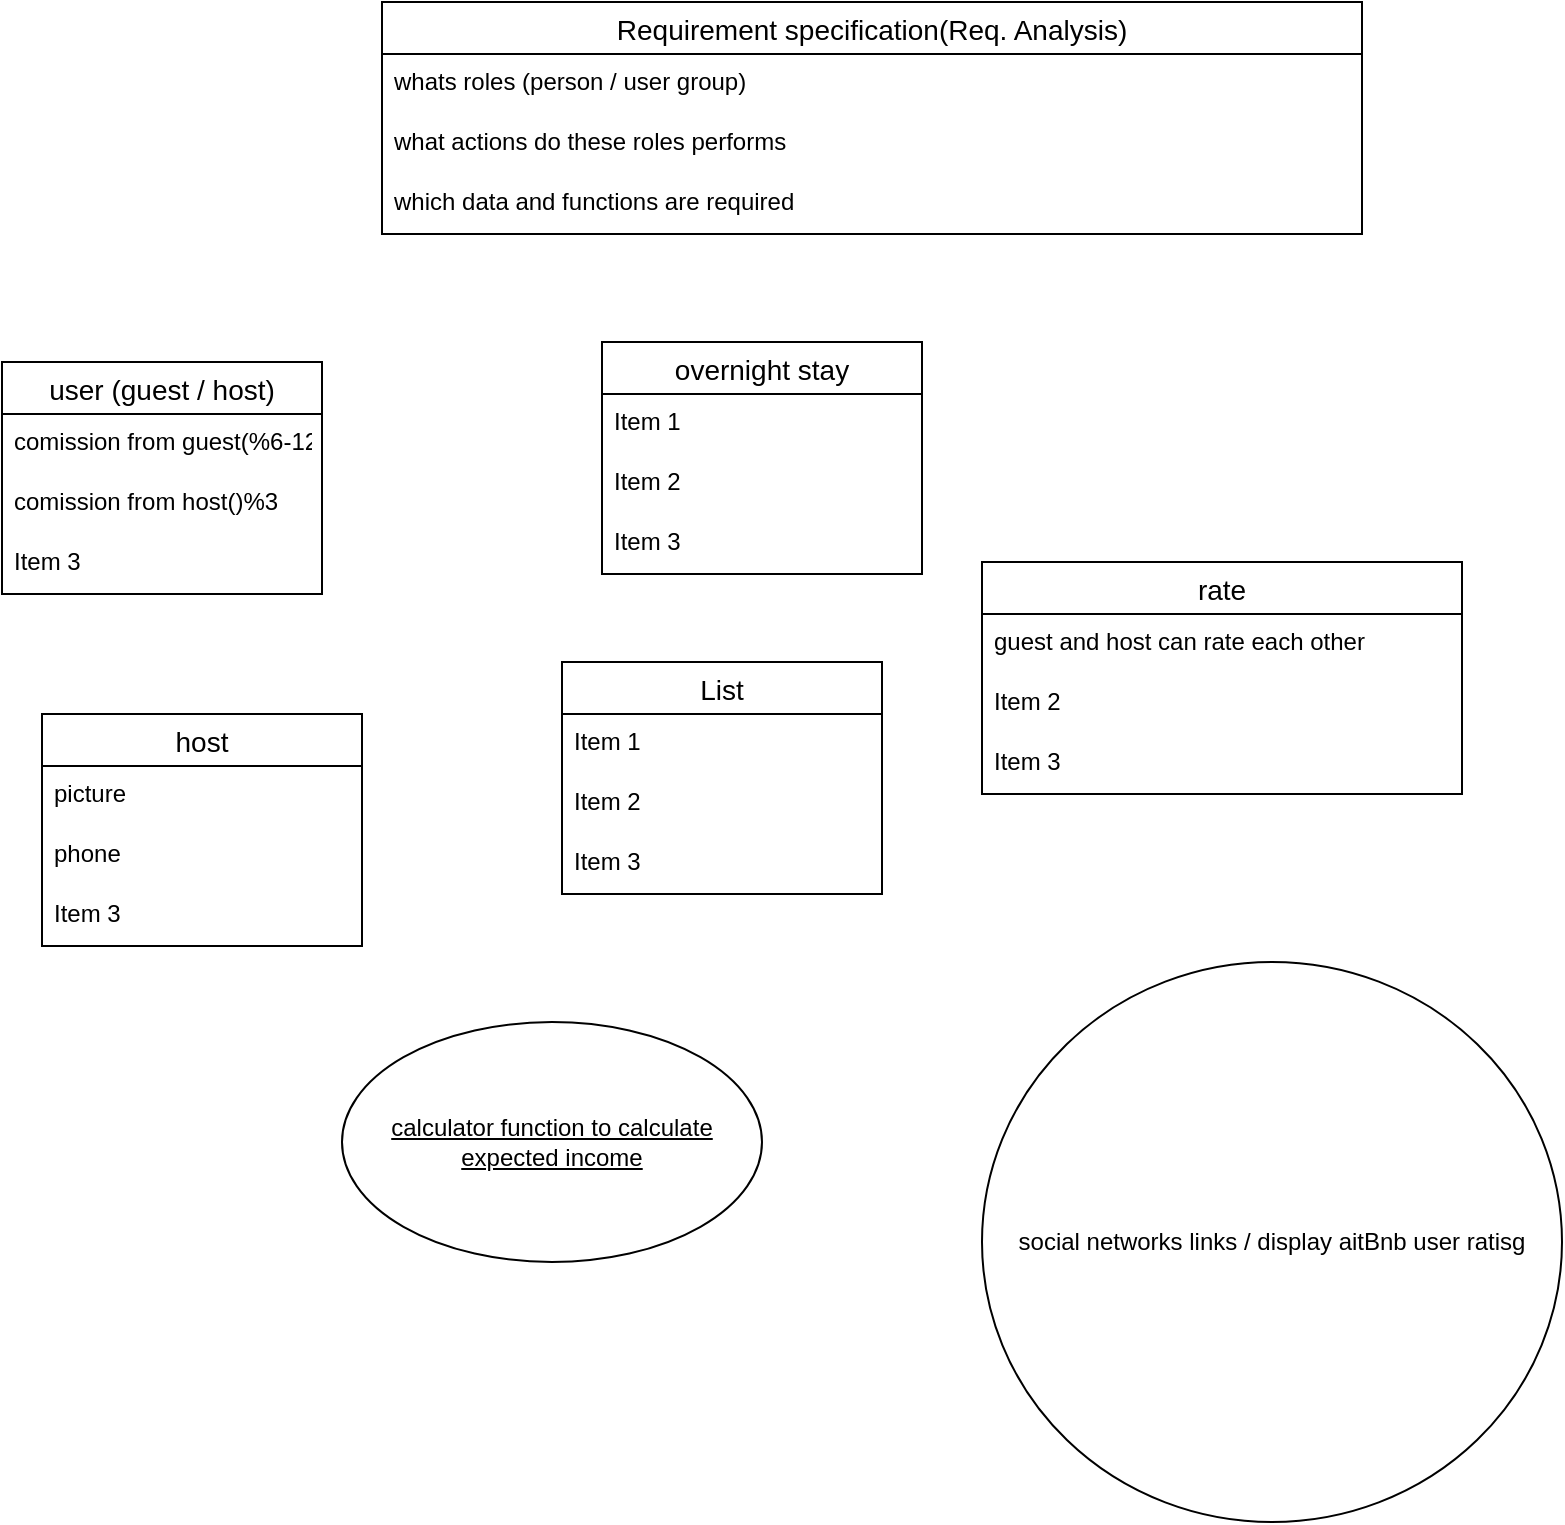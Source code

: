 <mxfile version="20.2.3" type="github">
  <diagram id="cDLx2QUWOKIp3lC3iTJC" name="Page-1">
    <mxGraphModel dx="1422" dy="800" grid="1" gridSize="10" guides="1" tooltips="1" connect="1" arrows="1" fold="1" page="1" pageScale="1" pageWidth="850" pageHeight="1100" math="0" shadow="0">
      <root>
        <mxCell id="0" />
        <mxCell id="1" parent="0" />
        <mxCell id="MPPPj-Tqdv4zXI_-CWzu-7" value="List" style="swimlane;fontStyle=0;childLayout=stackLayout;horizontal=1;startSize=26;horizontalStack=0;resizeParent=1;resizeParentMax=0;resizeLast=0;collapsible=1;marginBottom=0;align=center;fontSize=14;" vertex="1" parent="1">
          <mxGeometry x="340" y="350" width="160" height="116" as="geometry" />
        </mxCell>
        <mxCell id="MPPPj-Tqdv4zXI_-CWzu-8" value="Item 1" style="text;strokeColor=none;fillColor=none;spacingLeft=4;spacingRight=4;overflow=hidden;rotatable=0;points=[[0,0.5],[1,0.5]];portConstraint=eastwest;fontSize=12;" vertex="1" parent="MPPPj-Tqdv4zXI_-CWzu-7">
          <mxGeometry y="26" width="160" height="30" as="geometry" />
        </mxCell>
        <mxCell id="MPPPj-Tqdv4zXI_-CWzu-9" value="Item 2" style="text;strokeColor=none;fillColor=none;spacingLeft=4;spacingRight=4;overflow=hidden;rotatable=0;points=[[0,0.5],[1,0.5]];portConstraint=eastwest;fontSize=12;" vertex="1" parent="MPPPj-Tqdv4zXI_-CWzu-7">
          <mxGeometry y="56" width="160" height="30" as="geometry" />
        </mxCell>
        <mxCell id="MPPPj-Tqdv4zXI_-CWzu-10" value="Item 3" style="text;strokeColor=none;fillColor=none;spacingLeft=4;spacingRight=4;overflow=hidden;rotatable=0;points=[[0,0.5],[1,0.5]];portConstraint=eastwest;fontSize=12;" vertex="1" parent="MPPPj-Tqdv4zXI_-CWzu-7">
          <mxGeometry y="86" width="160" height="30" as="geometry" />
        </mxCell>
        <mxCell id="MPPPj-Tqdv4zXI_-CWzu-11" value="Requirement specification(Req. Analysis)" style="swimlane;fontStyle=0;childLayout=stackLayout;horizontal=1;startSize=26;horizontalStack=0;resizeParent=1;resizeParentMax=0;resizeLast=0;collapsible=1;marginBottom=0;align=center;fontSize=14;" vertex="1" parent="1">
          <mxGeometry x="250" y="20" width="490" height="116" as="geometry" />
        </mxCell>
        <mxCell id="MPPPj-Tqdv4zXI_-CWzu-12" value="whats roles (person / user group)" style="text;strokeColor=none;fillColor=none;spacingLeft=4;spacingRight=4;overflow=hidden;rotatable=0;points=[[0,0.5],[1,0.5]];portConstraint=eastwest;fontSize=12;" vertex="1" parent="MPPPj-Tqdv4zXI_-CWzu-11">
          <mxGeometry y="26" width="490" height="30" as="geometry" />
        </mxCell>
        <mxCell id="MPPPj-Tqdv4zXI_-CWzu-13" value="what actions do these roles performs" style="text;strokeColor=none;fillColor=none;spacingLeft=4;spacingRight=4;overflow=hidden;rotatable=0;points=[[0,0.5],[1,0.5]];portConstraint=eastwest;fontSize=12;" vertex="1" parent="MPPPj-Tqdv4zXI_-CWzu-11">
          <mxGeometry y="56" width="490" height="30" as="geometry" />
        </mxCell>
        <mxCell id="MPPPj-Tqdv4zXI_-CWzu-14" value="which data and functions are required" style="text;strokeColor=none;fillColor=none;spacingLeft=4;spacingRight=4;overflow=hidden;rotatable=0;points=[[0,0.5],[1,0.5]];portConstraint=eastwest;fontSize=12;" vertex="1" parent="MPPPj-Tqdv4zXI_-CWzu-11">
          <mxGeometry y="86" width="490" height="30" as="geometry" />
        </mxCell>
        <mxCell id="MPPPj-Tqdv4zXI_-CWzu-19" value="user (guest / host)" style="swimlane;fontStyle=0;childLayout=stackLayout;horizontal=1;startSize=26;horizontalStack=0;resizeParent=1;resizeParentMax=0;resizeLast=0;collapsible=1;marginBottom=0;align=center;fontSize=14;" vertex="1" parent="1">
          <mxGeometry x="60" y="200" width="160" height="116" as="geometry" />
        </mxCell>
        <mxCell id="MPPPj-Tqdv4zXI_-CWzu-20" value="comission from guest(%6-12)" style="text;strokeColor=none;fillColor=none;spacingLeft=4;spacingRight=4;overflow=hidden;rotatable=0;points=[[0,0.5],[1,0.5]];portConstraint=eastwest;fontSize=12;" vertex="1" parent="MPPPj-Tqdv4zXI_-CWzu-19">
          <mxGeometry y="26" width="160" height="30" as="geometry" />
        </mxCell>
        <mxCell id="MPPPj-Tqdv4zXI_-CWzu-21" value="comission from host()%3" style="text;strokeColor=none;fillColor=none;spacingLeft=4;spacingRight=4;overflow=hidden;rotatable=0;points=[[0,0.5],[1,0.5]];portConstraint=eastwest;fontSize=12;" vertex="1" parent="MPPPj-Tqdv4zXI_-CWzu-19">
          <mxGeometry y="56" width="160" height="30" as="geometry" />
        </mxCell>
        <mxCell id="MPPPj-Tqdv4zXI_-CWzu-22" value="Item 3" style="text;strokeColor=none;fillColor=none;spacingLeft=4;spacingRight=4;overflow=hidden;rotatable=0;points=[[0,0.5],[1,0.5]];portConstraint=eastwest;fontSize=12;" vertex="1" parent="MPPPj-Tqdv4zXI_-CWzu-19">
          <mxGeometry y="86" width="160" height="30" as="geometry" />
        </mxCell>
        <mxCell id="MPPPj-Tqdv4zXI_-CWzu-23" value="overnight stay" style="swimlane;fontStyle=0;childLayout=stackLayout;horizontal=1;startSize=26;horizontalStack=0;resizeParent=1;resizeParentMax=0;resizeLast=0;collapsible=1;marginBottom=0;align=center;fontSize=14;" vertex="1" parent="1">
          <mxGeometry x="360" y="190" width="160" height="116" as="geometry" />
        </mxCell>
        <mxCell id="MPPPj-Tqdv4zXI_-CWzu-24" value="Item 1" style="text;strokeColor=none;fillColor=none;spacingLeft=4;spacingRight=4;overflow=hidden;rotatable=0;points=[[0,0.5],[1,0.5]];portConstraint=eastwest;fontSize=12;" vertex="1" parent="MPPPj-Tqdv4zXI_-CWzu-23">
          <mxGeometry y="26" width="160" height="30" as="geometry" />
        </mxCell>
        <mxCell id="MPPPj-Tqdv4zXI_-CWzu-25" value="Item 2" style="text;strokeColor=none;fillColor=none;spacingLeft=4;spacingRight=4;overflow=hidden;rotatable=0;points=[[0,0.5],[1,0.5]];portConstraint=eastwest;fontSize=12;" vertex="1" parent="MPPPj-Tqdv4zXI_-CWzu-23">
          <mxGeometry y="56" width="160" height="30" as="geometry" />
        </mxCell>
        <mxCell id="MPPPj-Tqdv4zXI_-CWzu-26" value="Item 3" style="text;strokeColor=none;fillColor=none;spacingLeft=4;spacingRight=4;overflow=hidden;rotatable=0;points=[[0,0.5],[1,0.5]];portConstraint=eastwest;fontSize=12;" vertex="1" parent="MPPPj-Tqdv4zXI_-CWzu-23">
          <mxGeometry y="86" width="160" height="30" as="geometry" />
        </mxCell>
        <mxCell id="MPPPj-Tqdv4zXI_-CWzu-40" value="host" style="swimlane;fontStyle=0;childLayout=stackLayout;horizontal=1;startSize=26;horizontalStack=0;resizeParent=1;resizeParentMax=0;resizeLast=0;collapsible=1;marginBottom=0;align=center;fontSize=14;" vertex="1" parent="1">
          <mxGeometry x="80" y="376" width="160" height="116" as="geometry" />
        </mxCell>
        <mxCell id="MPPPj-Tqdv4zXI_-CWzu-41" value="picture" style="text;strokeColor=none;fillColor=none;spacingLeft=4;spacingRight=4;overflow=hidden;rotatable=0;points=[[0,0.5],[1,0.5]];portConstraint=eastwest;fontSize=12;" vertex="1" parent="MPPPj-Tqdv4zXI_-CWzu-40">
          <mxGeometry y="26" width="160" height="30" as="geometry" />
        </mxCell>
        <mxCell id="MPPPj-Tqdv4zXI_-CWzu-42" value="phone" style="text;strokeColor=none;fillColor=none;spacingLeft=4;spacingRight=4;overflow=hidden;rotatable=0;points=[[0,0.5],[1,0.5]];portConstraint=eastwest;fontSize=12;" vertex="1" parent="MPPPj-Tqdv4zXI_-CWzu-40">
          <mxGeometry y="56" width="160" height="30" as="geometry" />
        </mxCell>
        <mxCell id="MPPPj-Tqdv4zXI_-CWzu-43" value="Item 3" style="text;strokeColor=none;fillColor=none;spacingLeft=4;spacingRight=4;overflow=hidden;rotatable=0;points=[[0,0.5],[1,0.5]];portConstraint=eastwest;fontSize=12;" vertex="1" parent="MPPPj-Tqdv4zXI_-CWzu-40">
          <mxGeometry y="86" width="160" height="30" as="geometry" />
        </mxCell>
        <mxCell id="MPPPj-Tqdv4zXI_-CWzu-44" value="rate" style="swimlane;fontStyle=0;childLayout=stackLayout;horizontal=1;startSize=26;horizontalStack=0;resizeParent=1;resizeParentMax=0;resizeLast=0;collapsible=1;marginBottom=0;align=center;fontSize=14;" vertex="1" parent="1">
          <mxGeometry x="550" y="300" width="240" height="116" as="geometry" />
        </mxCell>
        <mxCell id="MPPPj-Tqdv4zXI_-CWzu-45" value="guest and host can rate each other" style="text;strokeColor=none;fillColor=none;spacingLeft=4;spacingRight=4;overflow=hidden;rotatable=0;points=[[0,0.5],[1,0.5]];portConstraint=eastwest;fontSize=12;" vertex="1" parent="MPPPj-Tqdv4zXI_-CWzu-44">
          <mxGeometry y="26" width="240" height="30" as="geometry" />
        </mxCell>
        <mxCell id="MPPPj-Tqdv4zXI_-CWzu-46" value="Item 2" style="text;strokeColor=none;fillColor=none;spacingLeft=4;spacingRight=4;overflow=hidden;rotatable=0;points=[[0,0.5],[1,0.5]];portConstraint=eastwest;fontSize=12;" vertex="1" parent="MPPPj-Tqdv4zXI_-CWzu-44">
          <mxGeometry y="56" width="240" height="30" as="geometry" />
        </mxCell>
        <mxCell id="MPPPj-Tqdv4zXI_-CWzu-47" value="Item 3" style="text;strokeColor=none;fillColor=none;spacingLeft=4;spacingRight=4;overflow=hidden;rotatable=0;points=[[0,0.5],[1,0.5]];portConstraint=eastwest;fontSize=12;" vertex="1" parent="MPPPj-Tqdv4zXI_-CWzu-44">
          <mxGeometry y="86" width="240" height="30" as="geometry" />
        </mxCell>
        <mxCell id="MPPPj-Tqdv4zXI_-CWzu-48" value="calculator function to calculate expected income" style="ellipse;whiteSpace=wrap;html=1;align=center;fontStyle=4;" vertex="1" parent="1">
          <mxGeometry x="230" y="530" width="210" height="120" as="geometry" />
        </mxCell>
        <mxCell id="MPPPj-Tqdv4zXI_-CWzu-49" value="social networks links / display aitBnb user ratisg" style="ellipse;whiteSpace=wrap;html=1;align=center;" vertex="1" parent="1">
          <mxGeometry x="550" y="500" width="290" height="280" as="geometry" />
        </mxCell>
      </root>
    </mxGraphModel>
  </diagram>
</mxfile>
